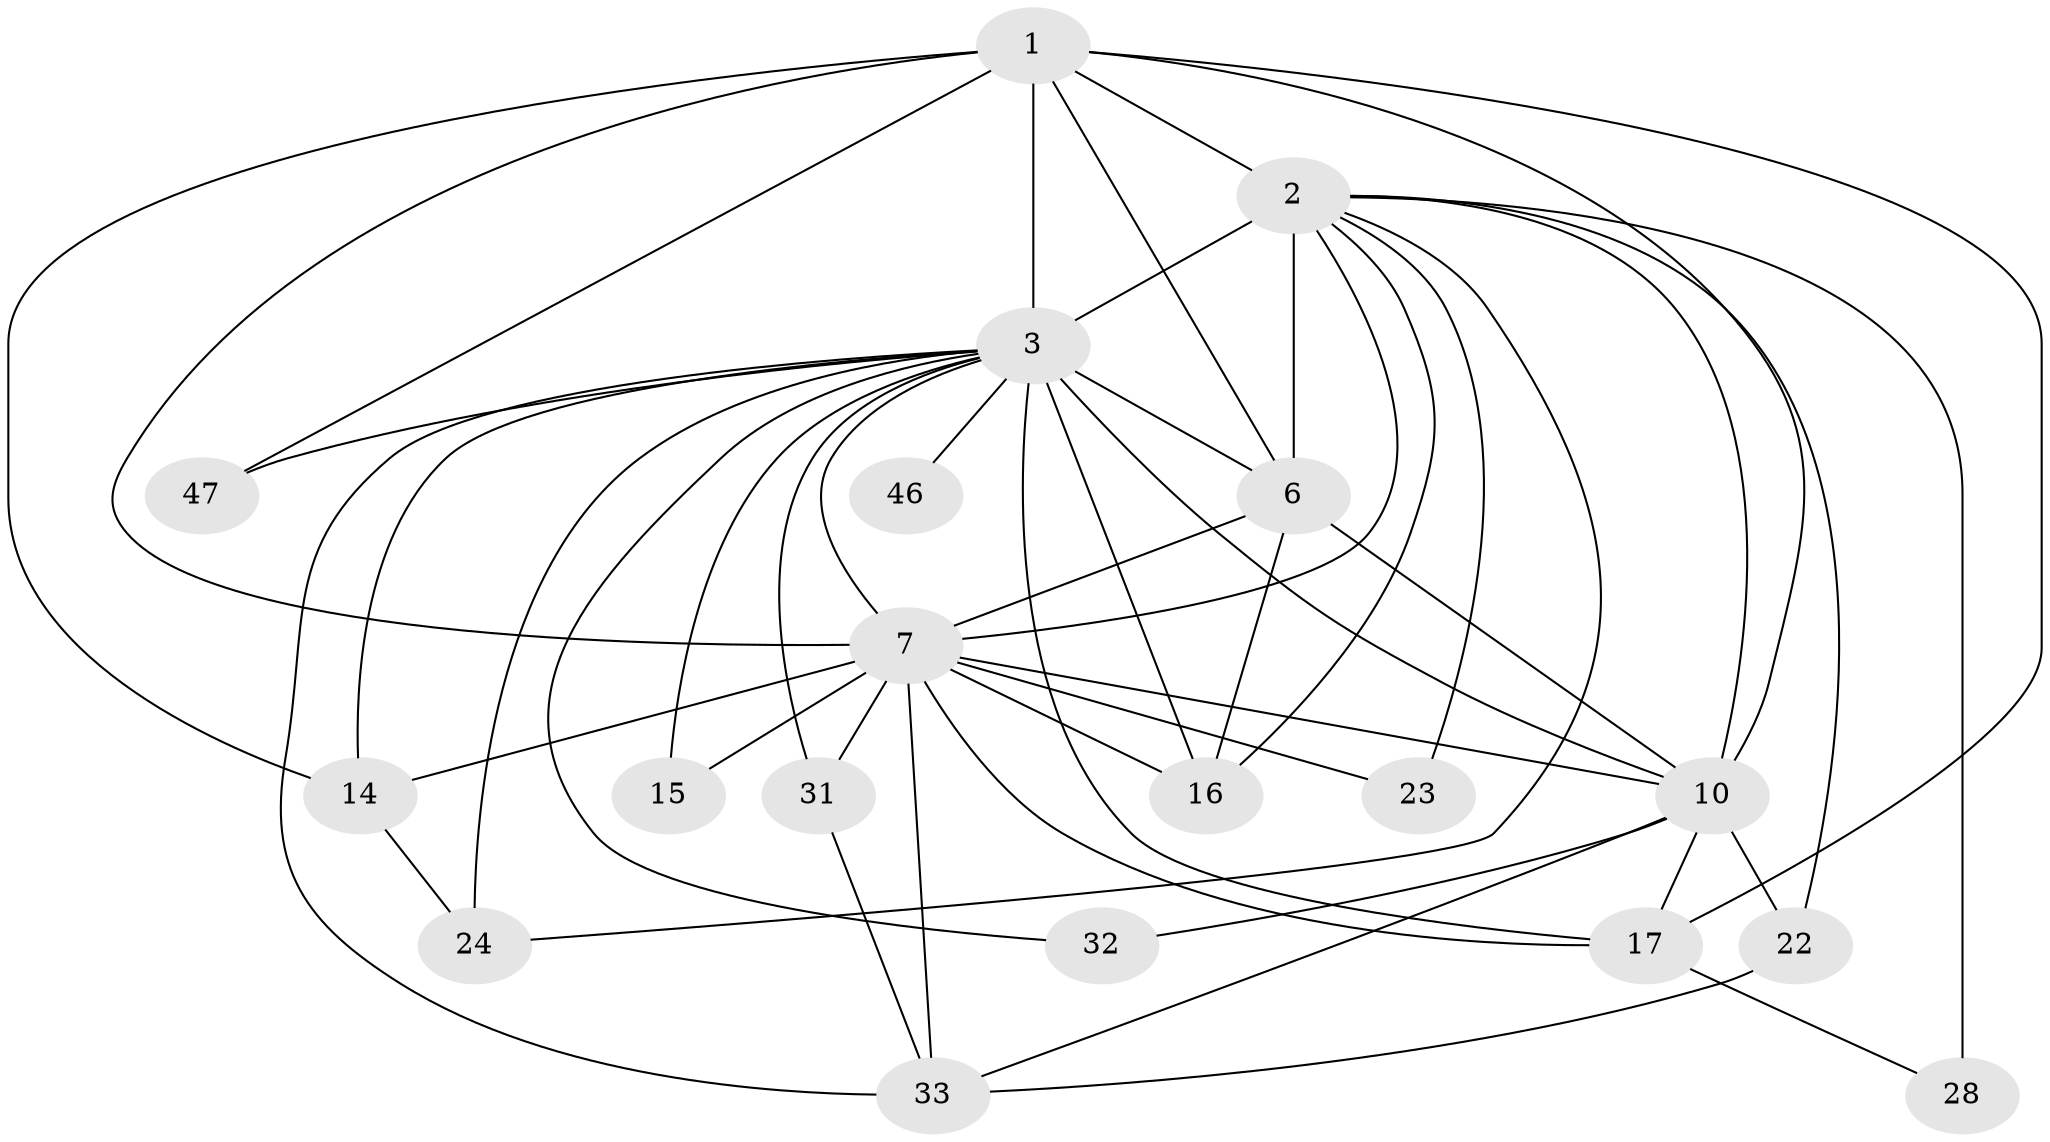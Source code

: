 // original degree distribution, {18: 0.015384615384615385, 16: 0.03076923076923077, 20: 0.015384615384615385, 11: 0.015384615384615385, 12: 0.03076923076923077, 26: 0.015384615384615385, 17: 0.015384615384615385, 15: 0.015384615384615385, 4: 0.09230769230769231, 2: 0.5384615384615384, 9: 0.015384615384615385, 5: 0.015384615384615385, 3: 0.16923076923076924, 6: 0.015384615384615385}
// Generated by graph-tools (version 1.1) at 2025/17/03/04/25 18:17:45]
// undirected, 19 vertices, 49 edges
graph export_dot {
graph [start="1"]
  node [color=gray90,style=filled];
  1 [super="+50"];
  2 [super="+35+58+39+5+4"];
  3 [super="+30+64+53+9+8+20+45"];
  6;
  7 [super="+29+12+60+61+25+34+43+13"];
  10;
  14;
  15;
  16 [super="+19+48"];
  17;
  22;
  23;
  24 [super="+40"];
  28;
  31 [super="+41"];
  32;
  33 [super="+62+38"];
  46;
  47;
  1 -- 2 [weight=5];
  1 -- 3 [weight=5];
  1 -- 6;
  1 -- 7 [weight=4];
  1 -- 10 [weight=2];
  1 -- 14;
  1 -- 17;
  1 -- 47;
  2 -- 3 [weight=10];
  2 -- 6 [weight=3];
  2 -- 7 [weight=8];
  2 -- 10 [weight=3];
  2 -- 23;
  2 -- 28 [weight=2];
  2 -- 16;
  2 -- 22;
  2 -- 24;
  3 -- 6 [weight=3];
  3 -- 7 [weight=8];
  3 -- 10 [weight=3];
  3 -- 15;
  3 -- 31 [weight=5];
  3 -- 16 [weight=2];
  3 -- 32;
  3 -- 14;
  3 -- 47;
  3 -- 17;
  3 -- 33;
  3 -- 46;
  3 -- 24;
  6 -- 7 [weight=3];
  6 -- 10;
  6 -- 16;
  7 -- 10 [weight=2];
  7 -- 15;
  7 -- 16 [weight=2];
  7 -- 23;
  7 -- 14;
  7 -- 33;
  7 -- 17;
  7 -- 31 [weight=2];
  10 -- 17;
  10 -- 22;
  10 -- 32;
  10 -- 33;
  14 -- 24;
  17 -- 28;
  22 -- 33;
  31 -- 33;
}
